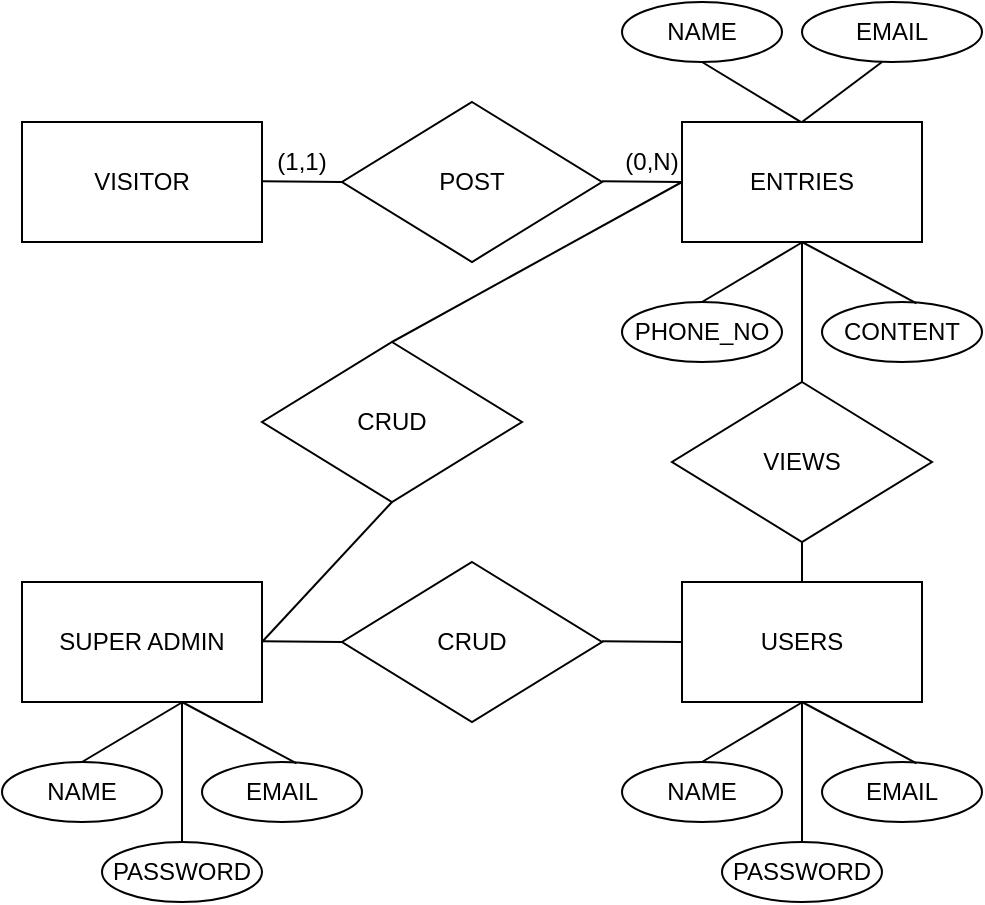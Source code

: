 <mxfile version="14.5.1" type="github">
  <diagram id="R2lEEEUBdFMjLlhIrx00" name="Page-1">
    <mxGraphModel dx="1772" dy="573" grid="1" gridSize="10" guides="1" tooltips="1" connect="1" arrows="1" fold="1" page="1" pageScale="1" pageWidth="850" pageHeight="1100" math="0" shadow="0" extFonts="Permanent Marker^https://fonts.googleapis.com/css?family=Permanent+Marker">
      <root>
        <mxCell id="0" />
        <mxCell id="1" parent="0" />
        <mxCell id="LJhHwREd3p5r8z2Calfl-1" value="VISITOR" style="rounded=0;whiteSpace=wrap;html=1;" vertex="1" parent="1">
          <mxGeometry x="-60" y="80" width="120" height="60" as="geometry" />
        </mxCell>
        <mxCell id="LJhHwREd3p5r8z2Calfl-2" value="" style="rhombus;whiteSpace=wrap;html=1;" vertex="1" parent="1">
          <mxGeometry x="100" y="70" width="130" height="80" as="geometry" />
        </mxCell>
        <mxCell id="LJhHwREd3p5r8z2Calfl-3" value="ENTRIES" style="rounded=0;whiteSpace=wrap;html=1;" vertex="1" parent="1">
          <mxGeometry x="270" y="80" width="120" height="60" as="geometry" />
        </mxCell>
        <mxCell id="LJhHwREd3p5r8z2Calfl-12" value="" style="endArrow=none;html=1;entryX=0;entryY=0.5;entryDx=0;entryDy=0;" edge="1" parent="1" target="LJhHwREd3p5r8z2Calfl-2">
          <mxGeometry width="50" height="50" relative="1" as="geometry">
            <mxPoint x="60" y="109.66" as="sourcePoint" />
            <mxPoint x="130" y="109.66" as="targetPoint" />
          </mxGeometry>
        </mxCell>
        <mxCell id="LJhHwREd3p5r8z2Calfl-13" value="" style="endArrow=none;html=1;entryX=0;entryY=0.5;entryDx=0;entryDy=0;" edge="1" parent="1">
          <mxGeometry width="50" height="50" relative="1" as="geometry">
            <mxPoint x="230" y="109.66" as="sourcePoint" />
            <mxPoint x="270" y="110" as="targetPoint" />
          </mxGeometry>
        </mxCell>
        <mxCell id="LJhHwREd3p5r8z2Calfl-14" value="POST" style="text;html=1;strokeColor=none;fillColor=none;align=center;verticalAlign=middle;whiteSpace=wrap;rounded=0;" vertex="1" parent="1">
          <mxGeometry x="145" y="100" width="40" height="20" as="geometry" />
        </mxCell>
        <mxCell id="LJhHwREd3p5r8z2Calfl-15" value="NAME" style="ellipse;whiteSpace=wrap;html=1;" vertex="1" parent="1">
          <mxGeometry x="240" y="20" width="80" height="30" as="geometry" />
        </mxCell>
        <mxCell id="LJhHwREd3p5r8z2Calfl-16" value="EMAIL" style="ellipse;whiteSpace=wrap;html=1;" vertex="1" parent="1">
          <mxGeometry x="330" y="20" width="90" height="30" as="geometry" />
        </mxCell>
        <mxCell id="LJhHwREd3p5r8z2Calfl-17" value="PHONE_NO" style="ellipse;whiteSpace=wrap;html=1;" vertex="1" parent="1">
          <mxGeometry x="240" y="170" width="80" height="30" as="geometry" />
        </mxCell>
        <mxCell id="LJhHwREd3p5r8z2Calfl-20" value="" style="endArrow=none;html=1;" edge="1" parent="1">
          <mxGeometry width="50" height="50" relative="1" as="geometry">
            <mxPoint x="330" y="80" as="sourcePoint" />
            <mxPoint x="370" y="50" as="targetPoint" />
          </mxGeometry>
        </mxCell>
        <mxCell id="LJhHwREd3p5r8z2Calfl-21" value="" style="endArrow=none;html=1;exitX=0.578;exitY=-0.001;exitDx=0;exitDy=0;exitPerimeter=0;" edge="1" parent="1">
          <mxGeometry width="50" height="50" relative="1" as="geometry">
            <mxPoint x="329.36" y="79.94" as="sourcePoint" />
            <mxPoint x="280" y="50" as="targetPoint" />
          </mxGeometry>
        </mxCell>
        <mxCell id="LJhHwREd3p5r8z2Calfl-22" value="" style="endArrow=none;html=1;entryX=0.503;entryY=1.08;entryDx=0;entryDy=0;entryPerimeter=0;exitX=0.5;exitY=0;exitDx=0;exitDy=0;" edge="1" parent="1" source="LJhHwREd3p5r8z2Calfl-17">
          <mxGeometry width="50" height="50" relative="1" as="geometry">
            <mxPoint x="290" y="165" as="sourcePoint" />
            <mxPoint x="330.36" y="140.0" as="targetPoint" />
          </mxGeometry>
        </mxCell>
        <mxCell id="LJhHwREd3p5r8z2Calfl-23" value="CONTENT" style="ellipse;whiteSpace=wrap;html=1;" vertex="1" parent="1">
          <mxGeometry x="340" y="170" width="80" height="30" as="geometry" />
        </mxCell>
        <mxCell id="LJhHwREd3p5r8z2Calfl-24" value="" style="endArrow=none;html=1;entryX=0.5;entryY=1;entryDx=0;entryDy=0;exitX=0.591;exitY=0.022;exitDx=0;exitDy=0;exitPerimeter=0;" edge="1" parent="1" source="LJhHwREd3p5r8z2Calfl-23" target="LJhHwREd3p5r8z2Calfl-3">
          <mxGeometry width="50" height="50" relative="1" as="geometry">
            <mxPoint x="385" y="167" as="sourcePoint" />
            <mxPoint x="340.36" y="150" as="targetPoint" />
            <Array as="points" />
          </mxGeometry>
        </mxCell>
        <mxCell id="LJhHwREd3p5r8z2Calfl-25" value="SUPER ADMIN" style="rounded=0;whiteSpace=wrap;html=1;" vertex="1" parent="1">
          <mxGeometry x="-60" y="310" width="120" height="60" as="geometry" />
        </mxCell>
        <mxCell id="LJhHwREd3p5r8z2Calfl-26" value="" style="rhombus;whiteSpace=wrap;html=1;" vertex="1" parent="1">
          <mxGeometry x="100" y="300" width="130" height="80" as="geometry" />
        </mxCell>
        <mxCell id="LJhHwREd3p5r8z2Calfl-27" value="USERS" style="rounded=0;whiteSpace=wrap;html=1;" vertex="1" parent="1">
          <mxGeometry x="270" y="310" width="120" height="60" as="geometry" />
        </mxCell>
        <mxCell id="LJhHwREd3p5r8z2Calfl-28" value="" style="endArrow=none;html=1;entryX=0;entryY=0.5;entryDx=0;entryDy=0;" edge="1" parent="1" target="LJhHwREd3p5r8z2Calfl-26">
          <mxGeometry width="50" height="50" relative="1" as="geometry">
            <mxPoint x="60.0" y="339.66" as="sourcePoint" />
            <mxPoint x="130" y="339.66" as="targetPoint" />
          </mxGeometry>
        </mxCell>
        <mxCell id="LJhHwREd3p5r8z2Calfl-29" value="" style="endArrow=none;html=1;entryX=0;entryY=0.5;entryDx=0;entryDy=0;" edge="1" parent="1">
          <mxGeometry width="50" height="50" relative="1" as="geometry">
            <mxPoint x="230.0" y="339.66" as="sourcePoint" />
            <mxPoint x="270.0" y="340" as="targetPoint" />
          </mxGeometry>
        </mxCell>
        <mxCell id="LJhHwREd3p5r8z2Calfl-30" value="CRUD" style="text;html=1;strokeColor=none;fillColor=none;align=center;verticalAlign=middle;whiteSpace=wrap;rounded=0;" vertex="1" parent="1">
          <mxGeometry x="145" y="330" width="40" height="20" as="geometry" />
        </mxCell>
        <mxCell id="LJhHwREd3p5r8z2Calfl-33" value="NAME" style="ellipse;whiteSpace=wrap;html=1;" vertex="1" parent="1">
          <mxGeometry x="240" y="400" width="80" height="30" as="geometry" />
        </mxCell>
        <mxCell id="LJhHwREd3p5r8z2Calfl-36" value="" style="endArrow=none;html=1;entryX=0.503;entryY=1.08;entryDx=0;entryDy=0;entryPerimeter=0;exitX=0.5;exitY=0;exitDx=0;exitDy=0;" edge="1" parent="1" source="LJhHwREd3p5r8z2Calfl-33">
          <mxGeometry width="50" height="50" relative="1" as="geometry">
            <mxPoint x="290" y="395" as="sourcePoint" />
            <mxPoint x="330.36" y="370" as="targetPoint" />
          </mxGeometry>
        </mxCell>
        <mxCell id="LJhHwREd3p5r8z2Calfl-37" value="EMAIL" style="ellipse;whiteSpace=wrap;html=1;" vertex="1" parent="1">
          <mxGeometry x="340" y="400" width="80" height="30" as="geometry" />
        </mxCell>
        <mxCell id="LJhHwREd3p5r8z2Calfl-38" value="" style="endArrow=none;html=1;entryX=0.5;entryY=1;entryDx=0;entryDy=0;exitX=0.591;exitY=0.022;exitDx=0;exitDy=0;exitPerimeter=0;" edge="1" parent="1" source="LJhHwREd3p5r8z2Calfl-37" target="LJhHwREd3p5r8z2Calfl-27">
          <mxGeometry width="50" height="50" relative="1" as="geometry">
            <mxPoint x="385" y="397" as="sourcePoint" />
            <mxPoint x="340.36" y="380" as="targetPoint" />
            <Array as="points" />
          </mxGeometry>
        </mxCell>
        <mxCell id="LJhHwREd3p5r8z2Calfl-39" value="PASSWORD" style="ellipse;whiteSpace=wrap;html=1;" vertex="1" parent="1">
          <mxGeometry x="290" y="440" width="80" height="30" as="geometry" />
        </mxCell>
        <mxCell id="LJhHwREd3p5r8z2Calfl-40" value="" style="endArrow=none;html=1;" edge="1" parent="1">
          <mxGeometry width="50" height="50" relative="1" as="geometry">
            <mxPoint x="330" y="440" as="sourcePoint" />
            <mxPoint x="330" y="370" as="targetPoint" />
          </mxGeometry>
        </mxCell>
        <mxCell id="LJhHwREd3p5r8z2Calfl-41" value="VIEWS" style="rhombus;whiteSpace=wrap;html=1;" vertex="1" parent="1">
          <mxGeometry x="265" y="210" width="130" height="80" as="geometry" />
        </mxCell>
        <mxCell id="LJhHwREd3p5r8z2Calfl-42" value="" style="endArrow=none;html=1;" edge="1" parent="1">
          <mxGeometry width="50" height="50" relative="1" as="geometry">
            <mxPoint x="330" y="210" as="sourcePoint" />
            <mxPoint x="330" y="140" as="targetPoint" />
          </mxGeometry>
        </mxCell>
        <mxCell id="LJhHwREd3p5r8z2Calfl-43" value="" style="endArrow=none;html=1;" edge="1" parent="1">
          <mxGeometry width="50" height="50" relative="1" as="geometry">
            <mxPoint x="330" y="310" as="sourcePoint" />
            <mxPoint x="330" y="290" as="targetPoint" />
          </mxGeometry>
        </mxCell>
        <mxCell id="LJhHwREd3p5r8z2Calfl-45" value="NAME" style="ellipse;whiteSpace=wrap;html=1;" vertex="1" parent="1">
          <mxGeometry x="-70" y="400" width="80" height="30" as="geometry" />
        </mxCell>
        <mxCell id="LJhHwREd3p5r8z2Calfl-46" value="" style="endArrow=none;html=1;entryX=0.503;entryY=1.08;entryDx=0;entryDy=0;entryPerimeter=0;exitX=0.5;exitY=0;exitDx=0;exitDy=0;" edge="1" parent="1" source="LJhHwREd3p5r8z2Calfl-45">
          <mxGeometry width="50" height="50" relative="1" as="geometry">
            <mxPoint x="-20" y="395" as="sourcePoint" />
            <mxPoint x="20.36" y="370" as="targetPoint" />
          </mxGeometry>
        </mxCell>
        <mxCell id="LJhHwREd3p5r8z2Calfl-47" value="EMAIL" style="ellipse;whiteSpace=wrap;html=1;" vertex="1" parent="1">
          <mxGeometry x="30" y="400" width="80" height="30" as="geometry" />
        </mxCell>
        <mxCell id="LJhHwREd3p5r8z2Calfl-48" value="" style="endArrow=none;html=1;entryX=0.5;entryY=1;entryDx=0;entryDy=0;exitX=0.591;exitY=0.022;exitDx=0;exitDy=0;exitPerimeter=0;" edge="1" parent="1" source="LJhHwREd3p5r8z2Calfl-47">
          <mxGeometry width="50" height="50" relative="1" as="geometry">
            <mxPoint x="75" y="397" as="sourcePoint" />
            <mxPoint x="20" y="370" as="targetPoint" />
            <Array as="points" />
          </mxGeometry>
        </mxCell>
        <mxCell id="LJhHwREd3p5r8z2Calfl-49" value="PASSWORD" style="ellipse;whiteSpace=wrap;html=1;" vertex="1" parent="1">
          <mxGeometry x="-20" y="440" width="80" height="30" as="geometry" />
        </mxCell>
        <mxCell id="LJhHwREd3p5r8z2Calfl-50" value="" style="endArrow=none;html=1;" edge="1" parent="1">
          <mxGeometry width="50" height="50" relative="1" as="geometry">
            <mxPoint x="20" y="440" as="sourcePoint" />
            <mxPoint x="20" y="370" as="targetPoint" />
          </mxGeometry>
        </mxCell>
        <mxCell id="LJhHwREd3p5r8z2Calfl-51" value="" style="rhombus;whiteSpace=wrap;html=1;" vertex="1" parent="1">
          <mxGeometry x="60" y="190" width="130" height="80" as="geometry" />
        </mxCell>
        <mxCell id="LJhHwREd3p5r8z2Calfl-52" value="" style="endArrow=none;html=1;entryX=0.5;entryY=1;entryDx=0;entryDy=0;exitX=1;exitY=0.5;exitDx=0;exitDy=0;" edge="1" parent="1" target="LJhHwREd3p5r8z2Calfl-51" source="LJhHwREd3p5r8z2Calfl-25">
          <mxGeometry width="50" height="50" relative="1" as="geometry">
            <mxPoint x="70.0" y="349.66" as="sourcePoint" />
            <mxPoint x="140" y="349.66" as="targetPoint" />
          </mxGeometry>
        </mxCell>
        <mxCell id="LJhHwREd3p5r8z2Calfl-53" value="" style="endArrow=none;html=1;entryX=0;entryY=0.5;entryDx=0;entryDy=0;exitX=0.5;exitY=0;exitDx=0;exitDy=0;" edge="1" parent="1" source="LJhHwREd3p5r8z2Calfl-51" target="LJhHwREd3p5r8z2Calfl-3">
          <mxGeometry width="50" height="50" relative="1" as="geometry">
            <mxPoint x="190.0" y="229.66" as="sourcePoint" />
            <mxPoint x="230.0" y="230" as="targetPoint" />
          </mxGeometry>
        </mxCell>
        <mxCell id="LJhHwREd3p5r8z2Calfl-54" value="CRUD" style="text;html=1;strokeColor=none;fillColor=none;align=center;verticalAlign=middle;whiteSpace=wrap;rounded=0;" vertex="1" parent="1">
          <mxGeometry x="105" y="220" width="40" height="20" as="geometry" />
        </mxCell>
        <mxCell id="LJhHwREd3p5r8z2Calfl-55" value="(1,1)" style="text;html=1;strokeColor=none;fillColor=none;align=center;verticalAlign=middle;whiteSpace=wrap;rounded=0;" vertex="1" parent="1">
          <mxGeometry x="60" y="90" width="40" height="20" as="geometry" />
        </mxCell>
        <mxCell id="LJhHwREd3p5r8z2Calfl-56" value="(0,N)" style="text;html=1;strokeColor=none;fillColor=none;align=center;verticalAlign=middle;whiteSpace=wrap;rounded=0;" vertex="1" parent="1">
          <mxGeometry x="235" y="90" width="40" height="20" as="geometry" />
        </mxCell>
      </root>
    </mxGraphModel>
  </diagram>
</mxfile>
